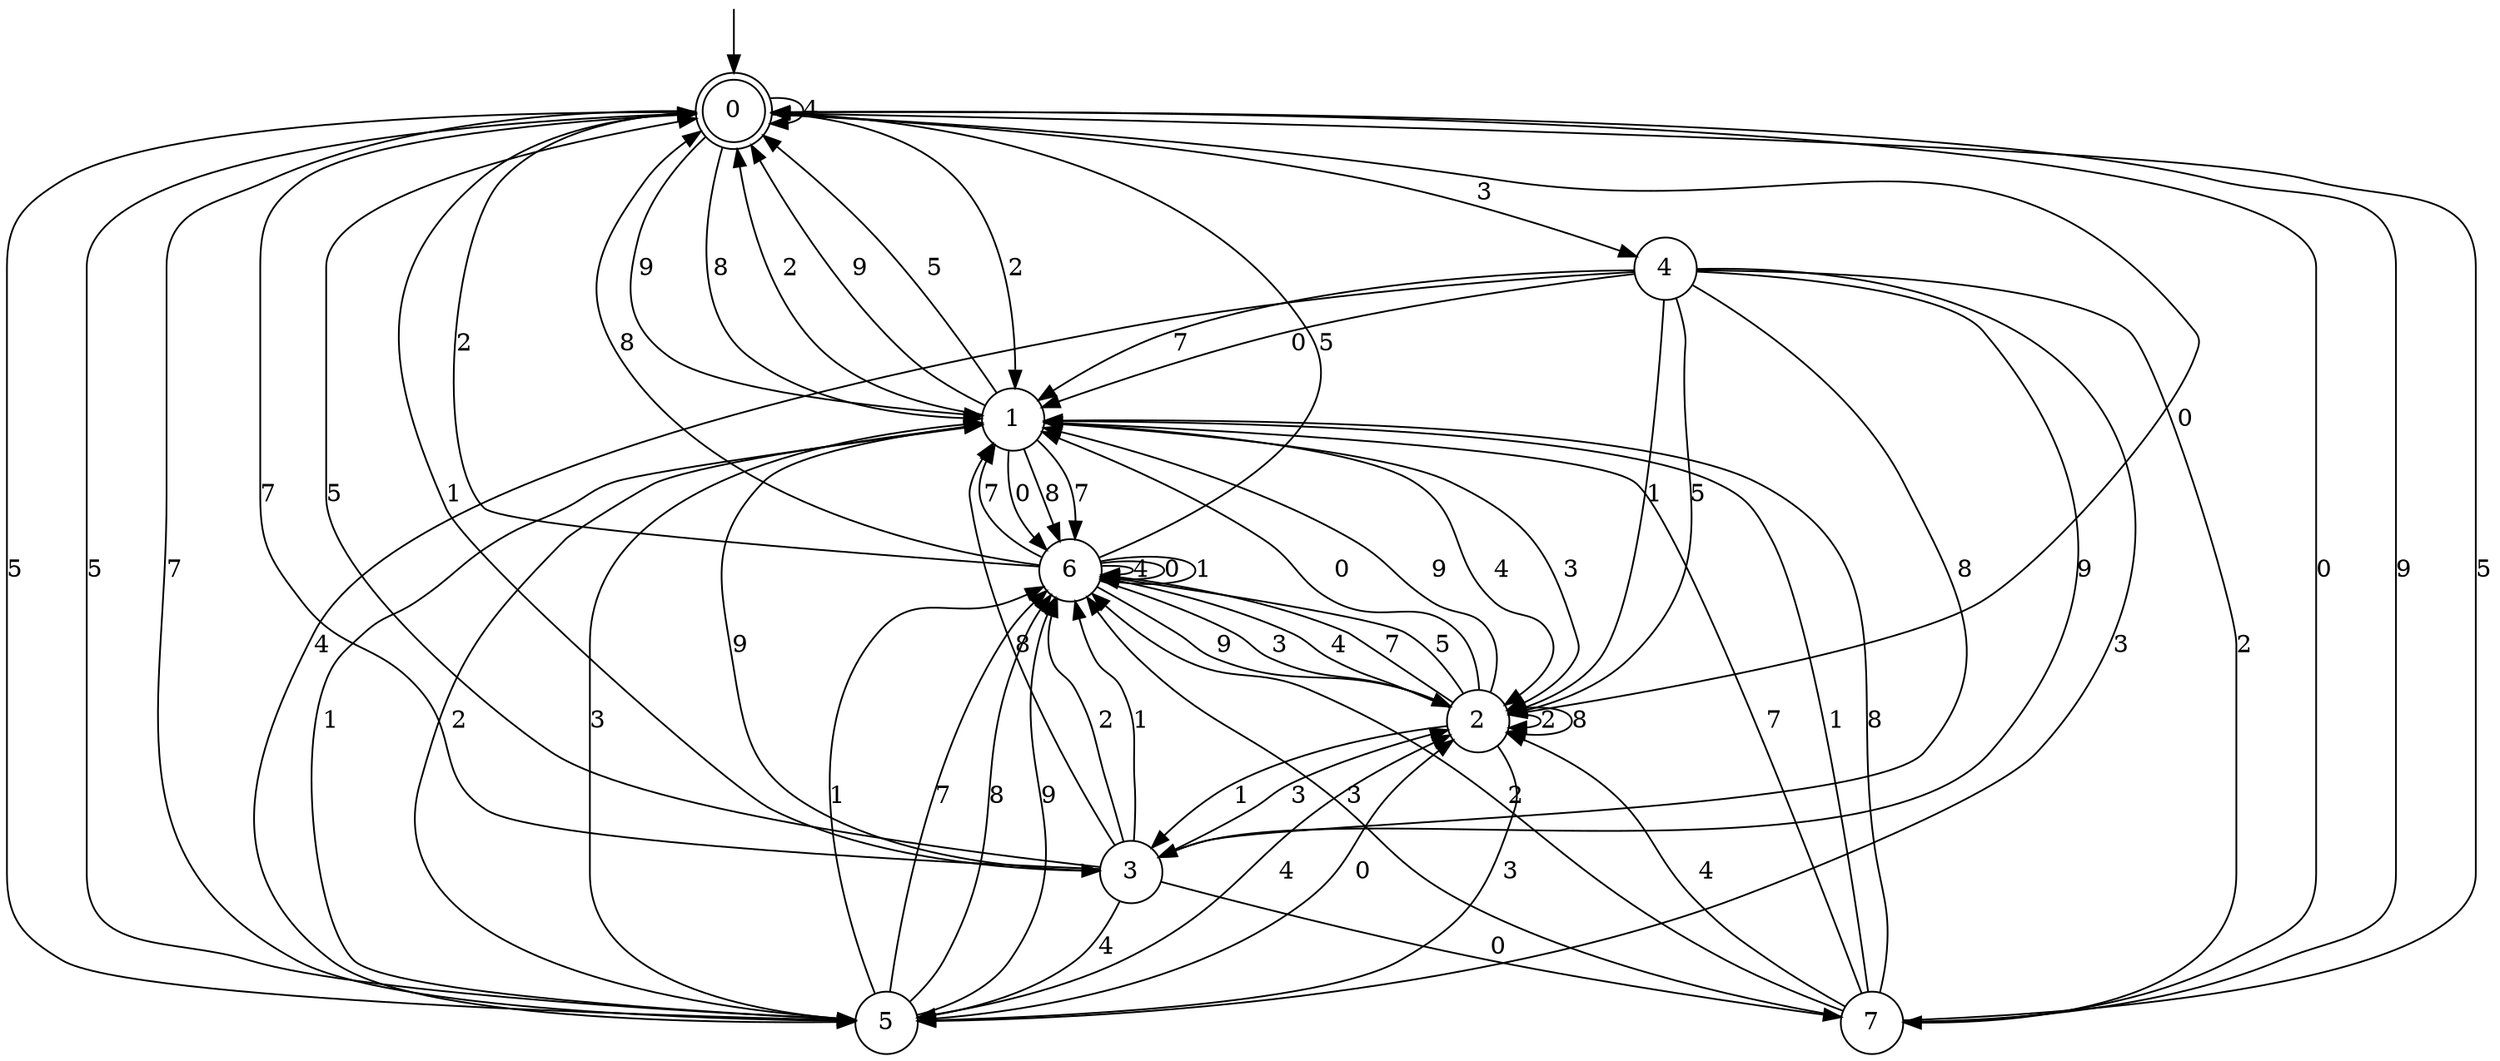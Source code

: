 digraph g {

	s0 [shape="doublecircle" label="0"];
	s1 [shape="circle" label="1"];
	s2 [shape="circle" label="2"];
	s3 [shape="circle" label="3"];
	s4 [shape="circle" label="4"];
	s5 [shape="circle" label="5"];
	s6 [shape="circle" label="6"];
	s7 [shape="circle" label="7"];
	s0 -> s0 [label="4"];
	s0 -> s1 [label="2"];
	s0 -> s2 [label="0"];
	s0 -> s1 [label="9"];
	s0 -> s3 [label="1"];
	s0 -> s4 [label="3"];
	s0 -> s1 [label="8"];
	s0 -> s5 [label="7"];
	s0 -> s5 [label="5"];
	s1 -> s2 [label="4"];
	s1 -> s0 [label="2"];
	s1 -> s6 [label="0"];
	s1 -> s0 [label="9"];
	s1 -> s5 [label="1"];
	s1 -> s2 [label="3"];
	s1 -> s6 [label="8"];
	s1 -> s6 [label="7"];
	s1 -> s0 [label="5"];
	s2 -> s6 [label="4"];
	s2 -> s2 [label="2"];
	s2 -> s1 [label="0"];
	s2 -> s1 [label="9"];
	s2 -> s3 [label="1"];
	s2 -> s5 [label="3"];
	s2 -> s2 [label="8"];
	s2 -> s6 [label="7"];
	s2 -> s6 [label="5"];
	s3 -> s5 [label="4"];
	s3 -> s6 [label="2"];
	s3 -> s7 [label="0"];
	s3 -> s1 [label="9"];
	s3 -> s6 [label="1"];
	s3 -> s2 [label="3"];
	s3 -> s1 [label="8"];
	s3 -> s0 [label="7"];
	s3 -> s0 [label="5"];
	s4 -> s5 [label="4"];
	s4 -> s7 [label="2"];
	s4 -> s1 [label="0"];
	s4 -> s3 [label="9"];
	s4 -> s2 [label="1"];
	s4 -> s5 [label="3"];
	s4 -> s3 [label="8"];
	s4 -> s1 [label="7"];
	s4 -> s2 [label="5"];
	s5 -> s2 [label="4"];
	s5 -> s1 [label="2"];
	s5 -> s2 [label="0"];
	s5 -> s6 [label="9"];
	s5 -> s6 [label="1"];
	s5 -> s1 [label="3"];
	s5 -> s6 [label="8"];
	s5 -> s6 [label="7"];
	s5 -> s0 [label="5"];
	s6 -> s6 [label="4"];
	s6 -> s0 [label="2"];
	s6 -> s6 [label="0"];
	s6 -> s2 [label="9"];
	s6 -> s6 [label="1"];
	s6 -> s2 [label="3"];
	s6 -> s0 [label="8"];
	s6 -> s1 [label="7"];
	s6 -> s0 [label="5"];
	s7 -> s2 [label="4"];
	s7 -> s6 [label="2"];
	s7 -> s0 [label="0"];
	s7 -> s0 [label="9"];
	s7 -> s1 [label="1"];
	s7 -> s6 [label="3"];
	s7 -> s1 [label="8"];
	s7 -> s1 [label="7"];
	s7 -> s0 [label="5"];

__start0 [label="" shape="none" width="0" height="0"];
__start0 -> s0;

}

